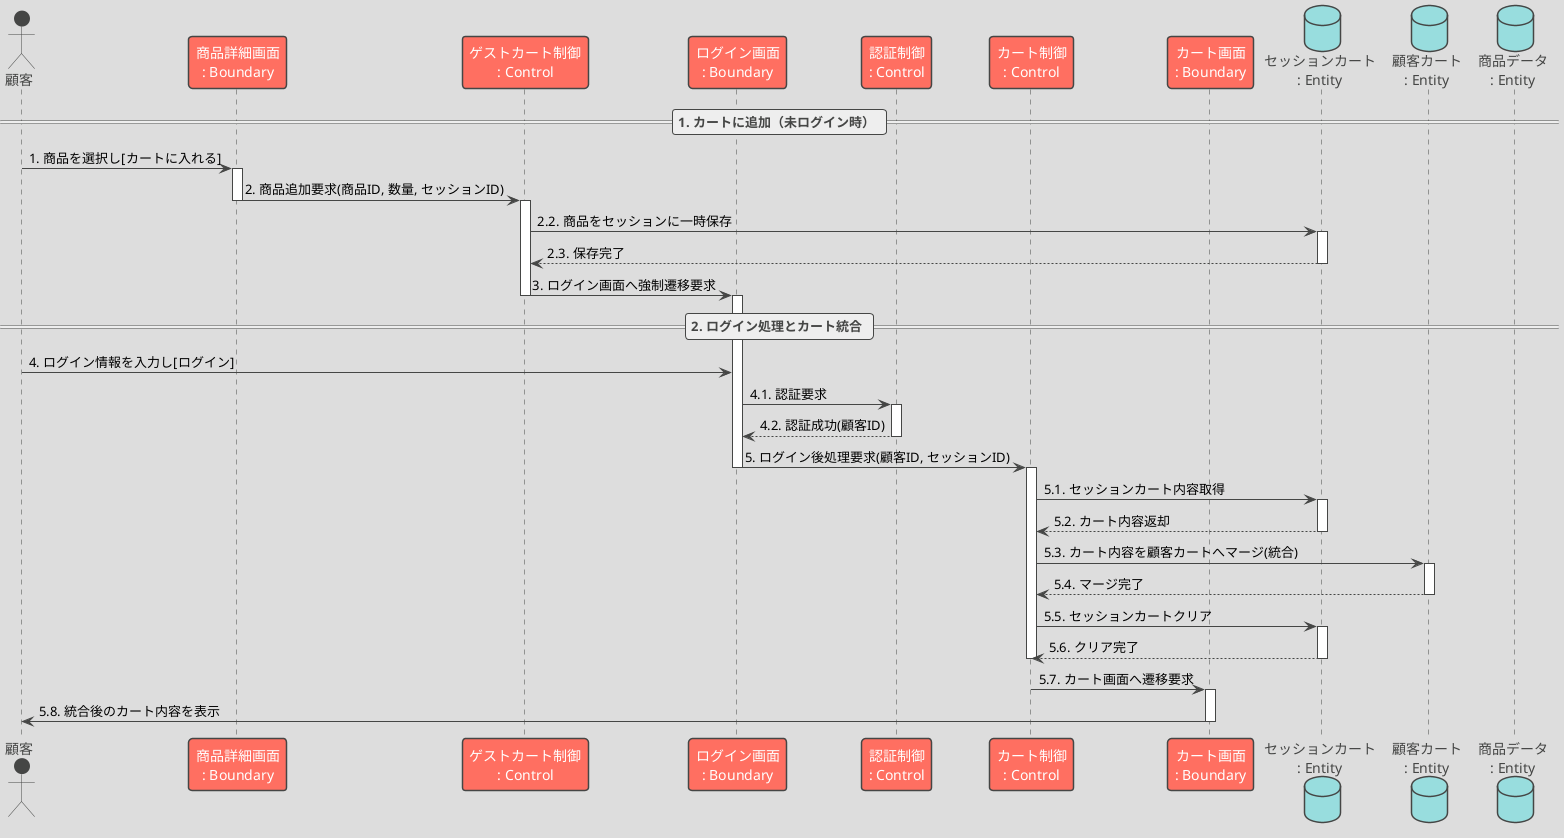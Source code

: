 @startuml .
!theme toy

actor 顧客
participant "商品詳細画面\n: Boundary" as Boundary_ProductDetail
participant "ゲストカート制御\n: Control" as Control_GuestCart
participant "ログイン画面\n: Boundary" as Boundary_Login
participant "認証制御\n: Control" as Control_Auth
participant "カート制御\n: Control" as Control_Cart
participant "カート画面\n: Boundary" as Boundary_Cart
database "セッションカート\n: Entity" as Entity_SessionCart
database "顧客カート\n: Entity" as Entity_CustomerCart
database "商品データ\n: Entity" as Entity_Product

== 1. カートに追加（未ログイン時） ==
' 1-2. カートに追加操作
顧客 -> Boundary_ProductDetail : 1. 商品を選択し[カートに入れる]
activate Boundary_ProductDetail
Boundary_ProductDetail -> Control_GuestCart : 2. 商品追加要求(商品ID, 数量, セッションID)
deactivate Boundary_ProductDetail
activate Control_GuestCart

' 2.1. 在庫確認（省略）

' 2.2. セッションカートへ一時保存
Control_GuestCart -> Entity_SessionCart : 2.2. 商品をセッションに一時保存
activate Entity_SessionCart
Entity_SessionCart --> Control_GuestCart : 2.3. 保存完了
deactivate Entity_SessionCart

' 3. ログイン画面への強制遷移
Control_GuestCart -> Boundary_Login : 3. ログイン画面へ強制遷移要求
deactivate Control_GuestCart
activate Boundary_Login

== 2. ログイン処理とカート統合 ==
' 4. ログイン
顧客 -> Boundary_Login : 4. ログイン情報を入力し[ログイン]

' 4.1. 認証
Boundary_Login -> Control_Auth : 4.1. 認証要求
activate Control_Auth
Control_Auth --> Boundary_Login : 4.2. 認証成功(顧客ID)
deactivate Control_Auth

' 5. カート統合の開始
Boundary_Login -> Control_Cart : 5. ログイン後処理要求(顧客ID, セッションID)
deactivate Boundary_Login
activate Control_Cart

' 5.1. セッションカート内容の取得
Control_Cart -> Entity_SessionCart : 5.1. セッションカート内容取得
activate Entity_SessionCart
Entity_SessionCart --> Control_Cart : 5.2. カート内容返却
deactivate Entity_SessionCart

' 5.3. 永続カートへマージ
Control_Cart -> Entity_CustomerCart : 5.3. カート内容を顧客カートへマージ(統合)
activate Entity_CustomerCart
Entity_CustomerCart --> Control_Cart : 5.4. マージ完了
deactivate Entity_CustomerCart

' 5.5. セッションカートのクリア（任意）
Control_Cart -> Entity_SessionCart : 5.5. セッションカートクリア
activate Entity_SessionCart
Entity_SessionCart --> Control_Cart : 5.6. クリア完了
deactivate Entity_SessionCart
deactivate Control_Cart

' 5.7. 統合後のカート画面表示
Control_Cart -> Boundary_Cart : 5.7. カート画面へ遷移要求
activate Boundary_Cart

' 5.8. カート内容の表示（最終結果）
Boundary_Cart -> 顧客 : 5.8. 統合後のカート内容を表示
deactivate Boundary_Cart
@endumll